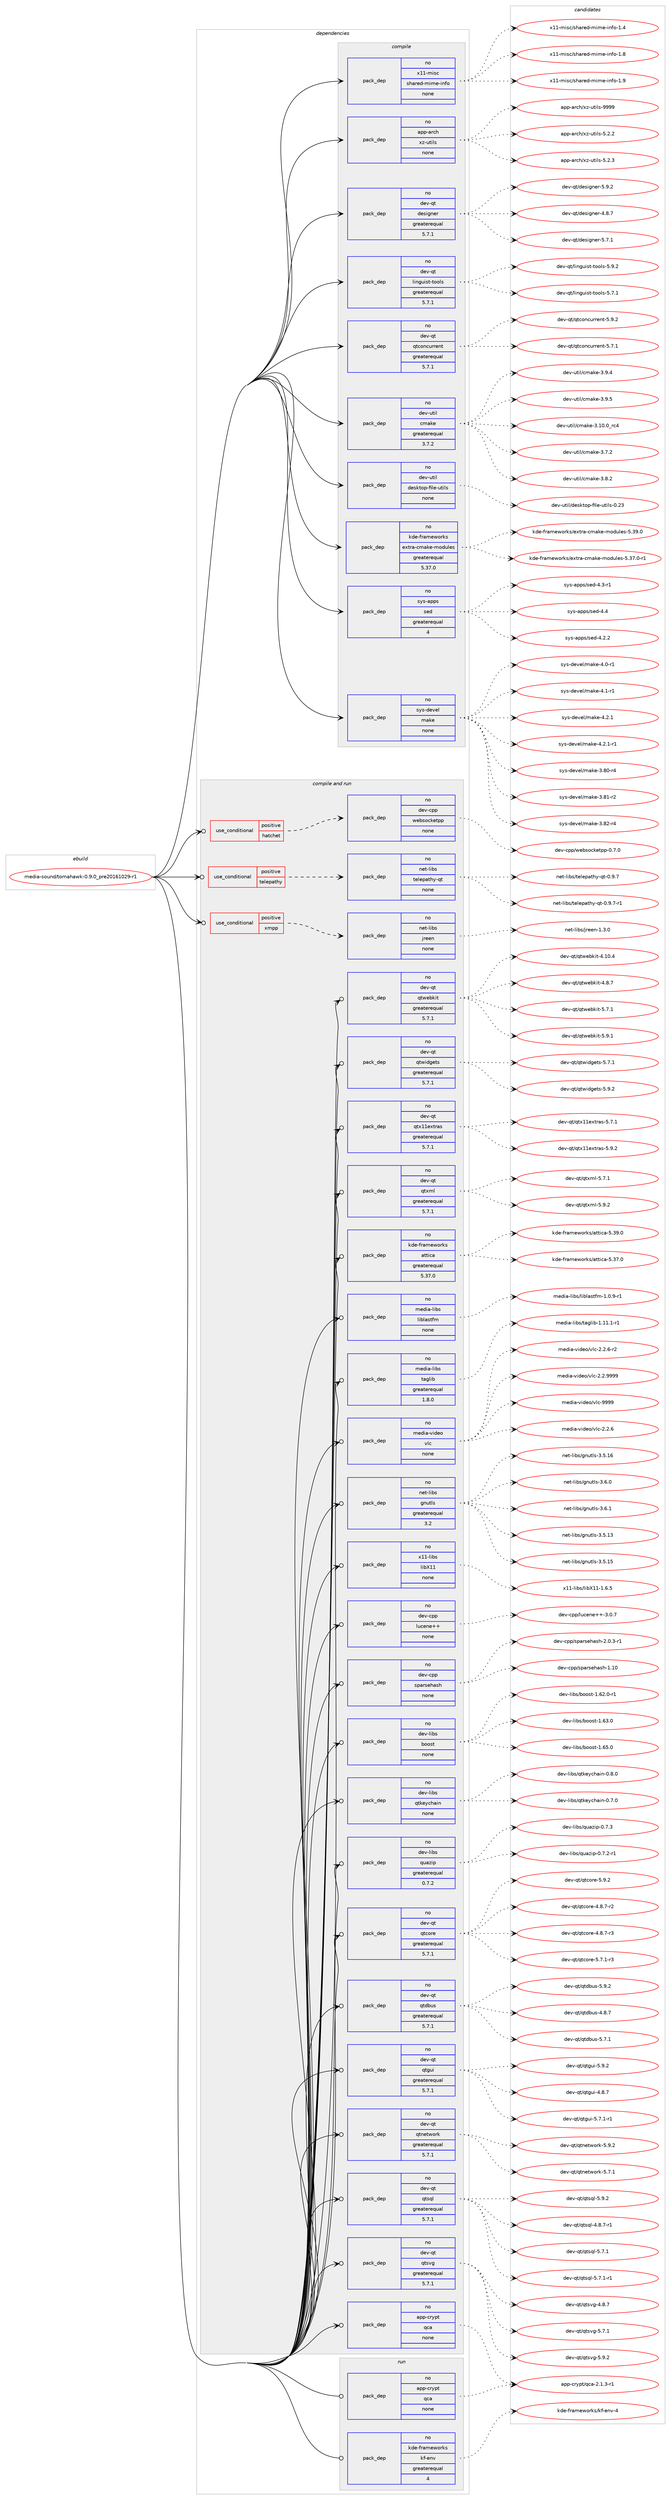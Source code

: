 digraph prolog {

# *************
# Graph options
# *************

newrank=true;
concentrate=true;
compound=true;
graph [rankdir=LR,fontname=Helvetica,fontsize=10,ranksep=1.5];#, ranksep=2.5, nodesep=0.2];
edge  [arrowhead=vee];
node  [fontname=Helvetica,fontsize=10];

# **********
# The ebuild
# **********

subgraph cluster_leftcol {
color=gray;
rank=same;
label=<<i>ebuild</i>>;
id [label="media-sound/tomahawk-0.9.0_pre20161029-r1", color=red, width=4, href="../media-sound/tomahawk-0.9.0_pre20161029-r1.svg"];
}

# ****************
# The dependencies
# ****************

subgraph cluster_midcol {
color=gray;
label=<<i>dependencies</i>>;
subgraph cluster_compile {
fillcolor="#eeeeee";
style=filled;
label=<<i>compile</i>>;
subgraph pack286163 {
dependency387444 [label=<<TABLE BORDER="0" CELLBORDER="1" CELLSPACING="0" CELLPADDING="4" WIDTH="220"><TR><TD ROWSPAN="6" CELLPADDING="30">pack_dep</TD></TR><TR><TD WIDTH="110">no</TD></TR><TR><TD>app-arch</TD></TR><TR><TD>xz-utils</TD></TR><TR><TD>none</TD></TR><TR><TD></TD></TR></TABLE>>, shape=none, color=blue];
}
id:e -> dependency387444:w [weight=20,style="solid",arrowhead="vee"];
subgraph pack286164 {
dependency387445 [label=<<TABLE BORDER="0" CELLBORDER="1" CELLSPACING="0" CELLPADDING="4" WIDTH="220"><TR><TD ROWSPAN="6" CELLPADDING="30">pack_dep</TD></TR><TR><TD WIDTH="110">no</TD></TR><TR><TD>dev-qt</TD></TR><TR><TD>designer</TD></TR><TR><TD>greaterequal</TD></TR><TR><TD>5.7.1</TD></TR></TABLE>>, shape=none, color=blue];
}
id:e -> dependency387445:w [weight=20,style="solid",arrowhead="vee"];
subgraph pack286165 {
dependency387446 [label=<<TABLE BORDER="0" CELLBORDER="1" CELLSPACING="0" CELLPADDING="4" WIDTH="220"><TR><TD ROWSPAN="6" CELLPADDING="30">pack_dep</TD></TR><TR><TD WIDTH="110">no</TD></TR><TR><TD>dev-qt</TD></TR><TR><TD>linguist-tools</TD></TR><TR><TD>greaterequal</TD></TR><TR><TD>5.7.1</TD></TR></TABLE>>, shape=none, color=blue];
}
id:e -> dependency387446:w [weight=20,style="solid",arrowhead="vee"];
subgraph pack286166 {
dependency387447 [label=<<TABLE BORDER="0" CELLBORDER="1" CELLSPACING="0" CELLPADDING="4" WIDTH="220"><TR><TD ROWSPAN="6" CELLPADDING="30">pack_dep</TD></TR><TR><TD WIDTH="110">no</TD></TR><TR><TD>dev-qt</TD></TR><TR><TD>qtconcurrent</TD></TR><TR><TD>greaterequal</TD></TR><TR><TD>5.7.1</TD></TR></TABLE>>, shape=none, color=blue];
}
id:e -> dependency387447:w [weight=20,style="solid",arrowhead="vee"];
subgraph pack286167 {
dependency387448 [label=<<TABLE BORDER="0" CELLBORDER="1" CELLSPACING="0" CELLPADDING="4" WIDTH="220"><TR><TD ROWSPAN="6" CELLPADDING="30">pack_dep</TD></TR><TR><TD WIDTH="110">no</TD></TR><TR><TD>dev-util</TD></TR><TR><TD>cmake</TD></TR><TR><TD>greaterequal</TD></TR><TR><TD>3.7.2</TD></TR></TABLE>>, shape=none, color=blue];
}
id:e -> dependency387448:w [weight=20,style="solid",arrowhead="vee"];
subgraph pack286168 {
dependency387449 [label=<<TABLE BORDER="0" CELLBORDER="1" CELLSPACING="0" CELLPADDING="4" WIDTH="220"><TR><TD ROWSPAN="6" CELLPADDING="30">pack_dep</TD></TR><TR><TD WIDTH="110">no</TD></TR><TR><TD>dev-util</TD></TR><TR><TD>desktop-file-utils</TD></TR><TR><TD>none</TD></TR><TR><TD></TD></TR></TABLE>>, shape=none, color=blue];
}
id:e -> dependency387449:w [weight=20,style="solid",arrowhead="vee"];
subgraph pack286169 {
dependency387450 [label=<<TABLE BORDER="0" CELLBORDER="1" CELLSPACING="0" CELLPADDING="4" WIDTH="220"><TR><TD ROWSPAN="6" CELLPADDING="30">pack_dep</TD></TR><TR><TD WIDTH="110">no</TD></TR><TR><TD>kde-frameworks</TD></TR><TR><TD>extra-cmake-modules</TD></TR><TR><TD>greaterequal</TD></TR><TR><TD>5.37.0</TD></TR></TABLE>>, shape=none, color=blue];
}
id:e -> dependency387450:w [weight=20,style="solid",arrowhead="vee"];
subgraph pack286170 {
dependency387451 [label=<<TABLE BORDER="0" CELLBORDER="1" CELLSPACING="0" CELLPADDING="4" WIDTH="220"><TR><TD ROWSPAN="6" CELLPADDING="30">pack_dep</TD></TR><TR><TD WIDTH="110">no</TD></TR><TR><TD>sys-apps</TD></TR><TR><TD>sed</TD></TR><TR><TD>greaterequal</TD></TR><TR><TD>4</TD></TR></TABLE>>, shape=none, color=blue];
}
id:e -> dependency387451:w [weight=20,style="solid",arrowhead="vee"];
subgraph pack286171 {
dependency387452 [label=<<TABLE BORDER="0" CELLBORDER="1" CELLSPACING="0" CELLPADDING="4" WIDTH="220"><TR><TD ROWSPAN="6" CELLPADDING="30">pack_dep</TD></TR><TR><TD WIDTH="110">no</TD></TR><TR><TD>sys-devel</TD></TR><TR><TD>make</TD></TR><TR><TD>none</TD></TR><TR><TD></TD></TR></TABLE>>, shape=none, color=blue];
}
id:e -> dependency387452:w [weight=20,style="solid",arrowhead="vee"];
subgraph pack286172 {
dependency387453 [label=<<TABLE BORDER="0" CELLBORDER="1" CELLSPACING="0" CELLPADDING="4" WIDTH="220"><TR><TD ROWSPAN="6" CELLPADDING="30">pack_dep</TD></TR><TR><TD WIDTH="110">no</TD></TR><TR><TD>x11-misc</TD></TR><TR><TD>shared-mime-info</TD></TR><TR><TD>none</TD></TR><TR><TD></TD></TR></TABLE>>, shape=none, color=blue];
}
id:e -> dependency387453:w [weight=20,style="solid",arrowhead="vee"];
}
subgraph cluster_compileandrun {
fillcolor="#eeeeee";
style=filled;
label=<<i>compile and run</i>>;
subgraph cond94994 {
dependency387454 [label=<<TABLE BORDER="0" CELLBORDER="1" CELLSPACING="0" CELLPADDING="4"><TR><TD ROWSPAN="3" CELLPADDING="10">use_conditional</TD></TR><TR><TD>positive</TD></TR><TR><TD>hatchet</TD></TR></TABLE>>, shape=none, color=red];
subgraph pack286173 {
dependency387455 [label=<<TABLE BORDER="0" CELLBORDER="1" CELLSPACING="0" CELLPADDING="4" WIDTH="220"><TR><TD ROWSPAN="6" CELLPADDING="30">pack_dep</TD></TR><TR><TD WIDTH="110">no</TD></TR><TR><TD>dev-cpp</TD></TR><TR><TD>websocketpp</TD></TR><TR><TD>none</TD></TR><TR><TD></TD></TR></TABLE>>, shape=none, color=blue];
}
dependency387454:e -> dependency387455:w [weight=20,style="dashed",arrowhead="vee"];
}
id:e -> dependency387454:w [weight=20,style="solid",arrowhead="odotvee"];
subgraph cond94995 {
dependency387456 [label=<<TABLE BORDER="0" CELLBORDER="1" CELLSPACING="0" CELLPADDING="4"><TR><TD ROWSPAN="3" CELLPADDING="10">use_conditional</TD></TR><TR><TD>positive</TD></TR><TR><TD>telepathy</TD></TR></TABLE>>, shape=none, color=red];
subgraph pack286174 {
dependency387457 [label=<<TABLE BORDER="0" CELLBORDER="1" CELLSPACING="0" CELLPADDING="4" WIDTH="220"><TR><TD ROWSPAN="6" CELLPADDING="30">pack_dep</TD></TR><TR><TD WIDTH="110">no</TD></TR><TR><TD>net-libs</TD></TR><TR><TD>telepathy-qt</TD></TR><TR><TD>none</TD></TR><TR><TD></TD></TR></TABLE>>, shape=none, color=blue];
}
dependency387456:e -> dependency387457:w [weight=20,style="dashed",arrowhead="vee"];
}
id:e -> dependency387456:w [weight=20,style="solid",arrowhead="odotvee"];
subgraph cond94996 {
dependency387458 [label=<<TABLE BORDER="0" CELLBORDER="1" CELLSPACING="0" CELLPADDING="4"><TR><TD ROWSPAN="3" CELLPADDING="10">use_conditional</TD></TR><TR><TD>positive</TD></TR><TR><TD>xmpp</TD></TR></TABLE>>, shape=none, color=red];
subgraph pack286175 {
dependency387459 [label=<<TABLE BORDER="0" CELLBORDER="1" CELLSPACING="0" CELLPADDING="4" WIDTH="220"><TR><TD ROWSPAN="6" CELLPADDING="30">pack_dep</TD></TR><TR><TD WIDTH="110">no</TD></TR><TR><TD>net-libs</TD></TR><TR><TD>jreen</TD></TR><TR><TD>none</TD></TR><TR><TD></TD></TR></TABLE>>, shape=none, color=blue];
}
dependency387458:e -> dependency387459:w [weight=20,style="dashed",arrowhead="vee"];
}
id:e -> dependency387458:w [weight=20,style="solid",arrowhead="odotvee"];
subgraph pack286176 {
dependency387460 [label=<<TABLE BORDER="0" CELLBORDER="1" CELLSPACING="0" CELLPADDING="4" WIDTH="220"><TR><TD ROWSPAN="6" CELLPADDING="30">pack_dep</TD></TR><TR><TD WIDTH="110">no</TD></TR><TR><TD>app-crypt</TD></TR><TR><TD>qca</TD></TR><TR><TD>none</TD></TR><TR><TD></TD></TR></TABLE>>, shape=none, color=blue];
}
id:e -> dependency387460:w [weight=20,style="solid",arrowhead="odotvee"];
subgraph pack286177 {
dependency387461 [label=<<TABLE BORDER="0" CELLBORDER="1" CELLSPACING="0" CELLPADDING="4" WIDTH="220"><TR><TD ROWSPAN="6" CELLPADDING="30">pack_dep</TD></TR><TR><TD WIDTH="110">no</TD></TR><TR><TD>dev-cpp</TD></TR><TR><TD>lucene++</TD></TR><TR><TD>none</TD></TR><TR><TD></TD></TR></TABLE>>, shape=none, color=blue];
}
id:e -> dependency387461:w [weight=20,style="solid",arrowhead="odotvee"];
subgraph pack286178 {
dependency387462 [label=<<TABLE BORDER="0" CELLBORDER="1" CELLSPACING="0" CELLPADDING="4" WIDTH="220"><TR><TD ROWSPAN="6" CELLPADDING="30">pack_dep</TD></TR><TR><TD WIDTH="110">no</TD></TR><TR><TD>dev-cpp</TD></TR><TR><TD>sparsehash</TD></TR><TR><TD>none</TD></TR><TR><TD></TD></TR></TABLE>>, shape=none, color=blue];
}
id:e -> dependency387462:w [weight=20,style="solid",arrowhead="odotvee"];
subgraph pack286179 {
dependency387463 [label=<<TABLE BORDER="0" CELLBORDER="1" CELLSPACING="0" CELLPADDING="4" WIDTH="220"><TR><TD ROWSPAN="6" CELLPADDING="30">pack_dep</TD></TR><TR><TD WIDTH="110">no</TD></TR><TR><TD>dev-libs</TD></TR><TR><TD>boost</TD></TR><TR><TD>none</TD></TR><TR><TD></TD></TR></TABLE>>, shape=none, color=blue];
}
id:e -> dependency387463:w [weight=20,style="solid",arrowhead="odotvee"];
subgraph pack286180 {
dependency387464 [label=<<TABLE BORDER="0" CELLBORDER="1" CELLSPACING="0" CELLPADDING="4" WIDTH="220"><TR><TD ROWSPAN="6" CELLPADDING="30">pack_dep</TD></TR><TR><TD WIDTH="110">no</TD></TR><TR><TD>dev-libs</TD></TR><TR><TD>qtkeychain</TD></TR><TR><TD>none</TD></TR><TR><TD></TD></TR></TABLE>>, shape=none, color=blue];
}
id:e -> dependency387464:w [weight=20,style="solid",arrowhead="odotvee"];
subgraph pack286181 {
dependency387465 [label=<<TABLE BORDER="0" CELLBORDER="1" CELLSPACING="0" CELLPADDING="4" WIDTH="220"><TR><TD ROWSPAN="6" CELLPADDING="30">pack_dep</TD></TR><TR><TD WIDTH="110">no</TD></TR><TR><TD>dev-libs</TD></TR><TR><TD>quazip</TD></TR><TR><TD>greaterequal</TD></TR><TR><TD>0.7.2</TD></TR></TABLE>>, shape=none, color=blue];
}
id:e -> dependency387465:w [weight=20,style="solid",arrowhead="odotvee"];
subgraph pack286182 {
dependency387466 [label=<<TABLE BORDER="0" CELLBORDER="1" CELLSPACING="0" CELLPADDING="4" WIDTH="220"><TR><TD ROWSPAN="6" CELLPADDING="30">pack_dep</TD></TR><TR><TD WIDTH="110">no</TD></TR><TR><TD>dev-qt</TD></TR><TR><TD>qtcore</TD></TR><TR><TD>greaterequal</TD></TR><TR><TD>5.7.1</TD></TR></TABLE>>, shape=none, color=blue];
}
id:e -> dependency387466:w [weight=20,style="solid",arrowhead="odotvee"];
subgraph pack286183 {
dependency387467 [label=<<TABLE BORDER="0" CELLBORDER="1" CELLSPACING="0" CELLPADDING="4" WIDTH="220"><TR><TD ROWSPAN="6" CELLPADDING="30">pack_dep</TD></TR><TR><TD WIDTH="110">no</TD></TR><TR><TD>dev-qt</TD></TR><TR><TD>qtdbus</TD></TR><TR><TD>greaterequal</TD></TR><TR><TD>5.7.1</TD></TR></TABLE>>, shape=none, color=blue];
}
id:e -> dependency387467:w [weight=20,style="solid",arrowhead="odotvee"];
subgraph pack286184 {
dependency387468 [label=<<TABLE BORDER="0" CELLBORDER="1" CELLSPACING="0" CELLPADDING="4" WIDTH="220"><TR><TD ROWSPAN="6" CELLPADDING="30">pack_dep</TD></TR><TR><TD WIDTH="110">no</TD></TR><TR><TD>dev-qt</TD></TR><TR><TD>qtgui</TD></TR><TR><TD>greaterequal</TD></TR><TR><TD>5.7.1</TD></TR></TABLE>>, shape=none, color=blue];
}
id:e -> dependency387468:w [weight=20,style="solid",arrowhead="odotvee"];
subgraph pack286185 {
dependency387469 [label=<<TABLE BORDER="0" CELLBORDER="1" CELLSPACING="0" CELLPADDING="4" WIDTH="220"><TR><TD ROWSPAN="6" CELLPADDING="30">pack_dep</TD></TR><TR><TD WIDTH="110">no</TD></TR><TR><TD>dev-qt</TD></TR><TR><TD>qtnetwork</TD></TR><TR><TD>greaterequal</TD></TR><TR><TD>5.7.1</TD></TR></TABLE>>, shape=none, color=blue];
}
id:e -> dependency387469:w [weight=20,style="solid",arrowhead="odotvee"];
subgraph pack286186 {
dependency387470 [label=<<TABLE BORDER="0" CELLBORDER="1" CELLSPACING="0" CELLPADDING="4" WIDTH="220"><TR><TD ROWSPAN="6" CELLPADDING="30">pack_dep</TD></TR><TR><TD WIDTH="110">no</TD></TR><TR><TD>dev-qt</TD></TR><TR><TD>qtsql</TD></TR><TR><TD>greaterequal</TD></TR><TR><TD>5.7.1</TD></TR></TABLE>>, shape=none, color=blue];
}
id:e -> dependency387470:w [weight=20,style="solid",arrowhead="odotvee"];
subgraph pack286187 {
dependency387471 [label=<<TABLE BORDER="0" CELLBORDER="1" CELLSPACING="0" CELLPADDING="4" WIDTH="220"><TR><TD ROWSPAN="6" CELLPADDING="30">pack_dep</TD></TR><TR><TD WIDTH="110">no</TD></TR><TR><TD>dev-qt</TD></TR><TR><TD>qtsvg</TD></TR><TR><TD>greaterequal</TD></TR><TR><TD>5.7.1</TD></TR></TABLE>>, shape=none, color=blue];
}
id:e -> dependency387471:w [weight=20,style="solid",arrowhead="odotvee"];
subgraph pack286188 {
dependency387472 [label=<<TABLE BORDER="0" CELLBORDER="1" CELLSPACING="0" CELLPADDING="4" WIDTH="220"><TR><TD ROWSPAN="6" CELLPADDING="30">pack_dep</TD></TR><TR><TD WIDTH="110">no</TD></TR><TR><TD>dev-qt</TD></TR><TR><TD>qtwebkit</TD></TR><TR><TD>greaterequal</TD></TR><TR><TD>5.7.1</TD></TR></TABLE>>, shape=none, color=blue];
}
id:e -> dependency387472:w [weight=20,style="solid",arrowhead="odotvee"];
subgraph pack286189 {
dependency387473 [label=<<TABLE BORDER="0" CELLBORDER="1" CELLSPACING="0" CELLPADDING="4" WIDTH="220"><TR><TD ROWSPAN="6" CELLPADDING="30">pack_dep</TD></TR><TR><TD WIDTH="110">no</TD></TR><TR><TD>dev-qt</TD></TR><TR><TD>qtwidgets</TD></TR><TR><TD>greaterequal</TD></TR><TR><TD>5.7.1</TD></TR></TABLE>>, shape=none, color=blue];
}
id:e -> dependency387473:w [weight=20,style="solid",arrowhead="odotvee"];
subgraph pack286190 {
dependency387474 [label=<<TABLE BORDER="0" CELLBORDER="1" CELLSPACING="0" CELLPADDING="4" WIDTH="220"><TR><TD ROWSPAN="6" CELLPADDING="30">pack_dep</TD></TR><TR><TD WIDTH="110">no</TD></TR><TR><TD>dev-qt</TD></TR><TR><TD>qtx11extras</TD></TR><TR><TD>greaterequal</TD></TR><TR><TD>5.7.1</TD></TR></TABLE>>, shape=none, color=blue];
}
id:e -> dependency387474:w [weight=20,style="solid",arrowhead="odotvee"];
subgraph pack286191 {
dependency387475 [label=<<TABLE BORDER="0" CELLBORDER="1" CELLSPACING="0" CELLPADDING="4" WIDTH="220"><TR><TD ROWSPAN="6" CELLPADDING="30">pack_dep</TD></TR><TR><TD WIDTH="110">no</TD></TR><TR><TD>dev-qt</TD></TR><TR><TD>qtxml</TD></TR><TR><TD>greaterequal</TD></TR><TR><TD>5.7.1</TD></TR></TABLE>>, shape=none, color=blue];
}
id:e -> dependency387475:w [weight=20,style="solid",arrowhead="odotvee"];
subgraph pack286192 {
dependency387476 [label=<<TABLE BORDER="0" CELLBORDER="1" CELLSPACING="0" CELLPADDING="4" WIDTH="220"><TR><TD ROWSPAN="6" CELLPADDING="30">pack_dep</TD></TR><TR><TD WIDTH="110">no</TD></TR><TR><TD>kde-frameworks</TD></TR><TR><TD>attica</TD></TR><TR><TD>greaterequal</TD></TR><TR><TD>5.37.0</TD></TR></TABLE>>, shape=none, color=blue];
}
id:e -> dependency387476:w [weight=20,style="solid",arrowhead="odotvee"];
subgraph pack286193 {
dependency387477 [label=<<TABLE BORDER="0" CELLBORDER="1" CELLSPACING="0" CELLPADDING="4" WIDTH="220"><TR><TD ROWSPAN="6" CELLPADDING="30">pack_dep</TD></TR><TR><TD WIDTH="110">no</TD></TR><TR><TD>media-libs</TD></TR><TR><TD>liblastfm</TD></TR><TR><TD>none</TD></TR><TR><TD></TD></TR></TABLE>>, shape=none, color=blue];
}
id:e -> dependency387477:w [weight=20,style="solid",arrowhead="odotvee"];
subgraph pack286194 {
dependency387478 [label=<<TABLE BORDER="0" CELLBORDER="1" CELLSPACING="0" CELLPADDING="4" WIDTH="220"><TR><TD ROWSPAN="6" CELLPADDING="30">pack_dep</TD></TR><TR><TD WIDTH="110">no</TD></TR><TR><TD>media-libs</TD></TR><TR><TD>taglib</TD></TR><TR><TD>greaterequal</TD></TR><TR><TD>1.8.0</TD></TR></TABLE>>, shape=none, color=blue];
}
id:e -> dependency387478:w [weight=20,style="solid",arrowhead="odotvee"];
subgraph pack286195 {
dependency387479 [label=<<TABLE BORDER="0" CELLBORDER="1" CELLSPACING="0" CELLPADDING="4" WIDTH="220"><TR><TD ROWSPAN="6" CELLPADDING="30">pack_dep</TD></TR><TR><TD WIDTH="110">no</TD></TR><TR><TD>media-video</TD></TR><TR><TD>vlc</TD></TR><TR><TD>none</TD></TR><TR><TD></TD></TR></TABLE>>, shape=none, color=blue];
}
id:e -> dependency387479:w [weight=20,style="solid",arrowhead="odotvee"];
subgraph pack286196 {
dependency387480 [label=<<TABLE BORDER="0" CELLBORDER="1" CELLSPACING="0" CELLPADDING="4" WIDTH="220"><TR><TD ROWSPAN="6" CELLPADDING="30">pack_dep</TD></TR><TR><TD WIDTH="110">no</TD></TR><TR><TD>net-libs</TD></TR><TR><TD>gnutls</TD></TR><TR><TD>greaterequal</TD></TR><TR><TD>3.2</TD></TR></TABLE>>, shape=none, color=blue];
}
id:e -> dependency387480:w [weight=20,style="solid",arrowhead="odotvee"];
subgraph pack286197 {
dependency387481 [label=<<TABLE BORDER="0" CELLBORDER="1" CELLSPACING="0" CELLPADDING="4" WIDTH="220"><TR><TD ROWSPAN="6" CELLPADDING="30">pack_dep</TD></TR><TR><TD WIDTH="110">no</TD></TR><TR><TD>x11-libs</TD></TR><TR><TD>libX11</TD></TR><TR><TD>none</TD></TR><TR><TD></TD></TR></TABLE>>, shape=none, color=blue];
}
id:e -> dependency387481:w [weight=20,style="solid",arrowhead="odotvee"];
}
subgraph cluster_run {
fillcolor="#eeeeee";
style=filled;
label=<<i>run</i>>;
subgraph pack286198 {
dependency387482 [label=<<TABLE BORDER="0" CELLBORDER="1" CELLSPACING="0" CELLPADDING="4" WIDTH="220"><TR><TD ROWSPAN="6" CELLPADDING="30">pack_dep</TD></TR><TR><TD WIDTH="110">no</TD></TR><TR><TD>app-crypt</TD></TR><TR><TD>qca</TD></TR><TR><TD>none</TD></TR><TR><TD></TD></TR></TABLE>>, shape=none, color=blue];
}
id:e -> dependency387482:w [weight=20,style="solid",arrowhead="odot"];
subgraph pack286199 {
dependency387483 [label=<<TABLE BORDER="0" CELLBORDER="1" CELLSPACING="0" CELLPADDING="4" WIDTH="220"><TR><TD ROWSPAN="6" CELLPADDING="30">pack_dep</TD></TR><TR><TD WIDTH="110">no</TD></TR><TR><TD>kde-frameworks</TD></TR><TR><TD>kf-env</TD></TR><TR><TD>greaterequal</TD></TR><TR><TD>4</TD></TR></TABLE>>, shape=none, color=blue];
}
id:e -> dependency387483:w [weight=20,style="solid",arrowhead="odot"];
}
}

# **************
# The candidates
# **************

subgraph cluster_choices {
rank=same;
color=gray;
label=<<i>candidates</i>>;

subgraph choice286163 {
color=black;
nodesep=1;
choice971121124597114991044712012245117116105108115455346504650 [label="app-arch/xz-utils-5.2.2", color=red, width=4,href="../app-arch/xz-utils-5.2.2.svg"];
choice971121124597114991044712012245117116105108115455346504651 [label="app-arch/xz-utils-5.2.3", color=red, width=4,href="../app-arch/xz-utils-5.2.3.svg"];
choice9711211245971149910447120122451171161051081154557575757 [label="app-arch/xz-utils-9999", color=red, width=4,href="../app-arch/xz-utils-9999.svg"];
dependency387444:e -> choice971121124597114991044712012245117116105108115455346504650:w [style=dotted,weight="100"];
dependency387444:e -> choice971121124597114991044712012245117116105108115455346504651:w [style=dotted,weight="100"];
dependency387444:e -> choice9711211245971149910447120122451171161051081154557575757:w [style=dotted,weight="100"];
}
subgraph choice286164 {
color=black;
nodesep=1;
choice1001011184511311647100101115105103110101114455246564655 [label="dev-qt/designer-4.8.7", color=red, width=4,href="../dev-qt/designer-4.8.7.svg"];
choice1001011184511311647100101115105103110101114455346554649 [label="dev-qt/designer-5.7.1", color=red, width=4,href="../dev-qt/designer-5.7.1.svg"];
choice1001011184511311647100101115105103110101114455346574650 [label="dev-qt/designer-5.9.2", color=red, width=4,href="../dev-qt/designer-5.9.2.svg"];
dependency387445:e -> choice1001011184511311647100101115105103110101114455246564655:w [style=dotted,weight="100"];
dependency387445:e -> choice1001011184511311647100101115105103110101114455346554649:w [style=dotted,weight="100"];
dependency387445:e -> choice1001011184511311647100101115105103110101114455346574650:w [style=dotted,weight="100"];
}
subgraph choice286165 {
color=black;
nodesep=1;
choice100101118451131164710810511010311710511511645116111111108115455346554649 [label="dev-qt/linguist-tools-5.7.1", color=red, width=4,href="../dev-qt/linguist-tools-5.7.1.svg"];
choice100101118451131164710810511010311710511511645116111111108115455346574650 [label="dev-qt/linguist-tools-5.9.2", color=red, width=4,href="../dev-qt/linguist-tools-5.9.2.svg"];
dependency387446:e -> choice100101118451131164710810511010311710511511645116111111108115455346554649:w [style=dotted,weight="100"];
dependency387446:e -> choice100101118451131164710810511010311710511511645116111111108115455346574650:w [style=dotted,weight="100"];
}
subgraph choice286166 {
color=black;
nodesep=1;
choice10010111845113116471131169911111099117114114101110116455346554649 [label="dev-qt/qtconcurrent-5.7.1", color=red, width=4,href="../dev-qt/qtconcurrent-5.7.1.svg"];
choice10010111845113116471131169911111099117114114101110116455346574650 [label="dev-qt/qtconcurrent-5.9.2", color=red, width=4,href="../dev-qt/qtconcurrent-5.9.2.svg"];
dependency387447:e -> choice10010111845113116471131169911111099117114114101110116455346554649:w [style=dotted,weight="100"];
dependency387447:e -> choice10010111845113116471131169911111099117114114101110116455346574650:w [style=dotted,weight="100"];
}
subgraph choice286167 {
color=black;
nodesep=1;
choice1001011184511711610510847991099710710145514649484648951149952 [label="dev-util/cmake-3.10.0_rc4", color=red, width=4,href="../dev-util/cmake-3.10.0_rc4.svg"];
choice10010111845117116105108479910997107101455146554650 [label="dev-util/cmake-3.7.2", color=red, width=4,href="../dev-util/cmake-3.7.2.svg"];
choice10010111845117116105108479910997107101455146564650 [label="dev-util/cmake-3.8.2", color=red, width=4,href="../dev-util/cmake-3.8.2.svg"];
choice10010111845117116105108479910997107101455146574652 [label="dev-util/cmake-3.9.4", color=red, width=4,href="../dev-util/cmake-3.9.4.svg"];
choice10010111845117116105108479910997107101455146574653 [label="dev-util/cmake-3.9.5", color=red, width=4,href="../dev-util/cmake-3.9.5.svg"];
dependency387448:e -> choice1001011184511711610510847991099710710145514649484648951149952:w [style=dotted,weight="100"];
dependency387448:e -> choice10010111845117116105108479910997107101455146554650:w [style=dotted,weight="100"];
dependency387448:e -> choice10010111845117116105108479910997107101455146564650:w [style=dotted,weight="100"];
dependency387448:e -> choice10010111845117116105108479910997107101455146574652:w [style=dotted,weight="100"];
dependency387448:e -> choice10010111845117116105108479910997107101455146574653:w [style=dotted,weight="100"];
}
subgraph choice286168 {
color=black;
nodesep=1;
choice100101118451171161051084710010111510711611111245102105108101451171161051081154548465051 [label="dev-util/desktop-file-utils-0.23", color=red, width=4,href="../dev-util/desktop-file-utils-0.23.svg"];
dependency387449:e -> choice100101118451171161051084710010111510711611111245102105108101451171161051081154548465051:w [style=dotted,weight="100"];
}
subgraph choice286169 {
color=black;
nodesep=1;
choice1071001014510211497109101119111114107115471011201161149745991099710710145109111100117108101115455346515546484511449 [label="kde-frameworks/extra-cmake-modules-5.37.0-r1", color=red, width=4,href="../kde-frameworks/extra-cmake-modules-5.37.0-r1.svg"];
choice107100101451021149710910111911111410711547101120116114974599109971071014510911110011710810111545534651574648 [label="kde-frameworks/extra-cmake-modules-5.39.0", color=red, width=4,href="../kde-frameworks/extra-cmake-modules-5.39.0.svg"];
dependency387450:e -> choice1071001014510211497109101119111114107115471011201161149745991099710710145109111100117108101115455346515546484511449:w [style=dotted,weight="100"];
dependency387450:e -> choice107100101451021149710910111911111410711547101120116114974599109971071014510911110011710810111545534651574648:w [style=dotted,weight="100"];
}
subgraph choice286170 {
color=black;
nodesep=1;
choice115121115459711211211547115101100455246504650 [label="sys-apps/sed-4.2.2", color=red, width=4,href="../sys-apps/sed-4.2.2.svg"];
choice115121115459711211211547115101100455246514511449 [label="sys-apps/sed-4.3-r1", color=red, width=4,href="../sys-apps/sed-4.3-r1.svg"];
choice11512111545971121121154711510110045524652 [label="sys-apps/sed-4.4", color=red, width=4,href="../sys-apps/sed-4.4.svg"];
dependency387451:e -> choice115121115459711211211547115101100455246504650:w [style=dotted,weight="100"];
dependency387451:e -> choice115121115459711211211547115101100455246514511449:w [style=dotted,weight="100"];
dependency387451:e -> choice11512111545971121121154711510110045524652:w [style=dotted,weight="100"];
}
subgraph choice286171 {
color=black;
nodesep=1;
choice11512111545100101118101108471099710710145514656484511452 [label="sys-devel/make-3.80-r4", color=red, width=4,href="../sys-devel/make-3.80-r4.svg"];
choice11512111545100101118101108471099710710145514656494511450 [label="sys-devel/make-3.81-r2", color=red, width=4,href="../sys-devel/make-3.81-r2.svg"];
choice11512111545100101118101108471099710710145514656504511452 [label="sys-devel/make-3.82-r4", color=red, width=4,href="../sys-devel/make-3.82-r4.svg"];
choice115121115451001011181011084710997107101455246484511449 [label="sys-devel/make-4.0-r1", color=red, width=4,href="../sys-devel/make-4.0-r1.svg"];
choice115121115451001011181011084710997107101455246494511449 [label="sys-devel/make-4.1-r1", color=red, width=4,href="../sys-devel/make-4.1-r1.svg"];
choice115121115451001011181011084710997107101455246504649 [label="sys-devel/make-4.2.1", color=red, width=4,href="../sys-devel/make-4.2.1.svg"];
choice1151211154510010111810110847109971071014552465046494511449 [label="sys-devel/make-4.2.1-r1", color=red, width=4,href="../sys-devel/make-4.2.1-r1.svg"];
dependency387452:e -> choice11512111545100101118101108471099710710145514656484511452:w [style=dotted,weight="100"];
dependency387452:e -> choice11512111545100101118101108471099710710145514656494511450:w [style=dotted,weight="100"];
dependency387452:e -> choice11512111545100101118101108471099710710145514656504511452:w [style=dotted,weight="100"];
dependency387452:e -> choice115121115451001011181011084710997107101455246484511449:w [style=dotted,weight="100"];
dependency387452:e -> choice115121115451001011181011084710997107101455246494511449:w [style=dotted,weight="100"];
dependency387452:e -> choice115121115451001011181011084710997107101455246504649:w [style=dotted,weight="100"];
dependency387452:e -> choice1151211154510010111810110847109971071014552465046494511449:w [style=dotted,weight="100"];
}
subgraph choice286172 {
color=black;
nodesep=1;
choice120494945109105115994711510497114101100451091051091014510511010211145494652 [label="x11-misc/shared-mime-info-1.4", color=red, width=4,href="../x11-misc/shared-mime-info-1.4.svg"];
choice120494945109105115994711510497114101100451091051091014510511010211145494656 [label="x11-misc/shared-mime-info-1.8", color=red, width=4,href="../x11-misc/shared-mime-info-1.8.svg"];
choice120494945109105115994711510497114101100451091051091014510511010211145494657 [label="x11-misc/shared-mime-info-1.9", color=red, width=4,href="../x11-misc/shared-mime-info-1.9.svg"];
dependency387453:e -> choice120494945109105115994711510497114101100451091051091014510511010211145494652:w [style=dotted,weight="100"];
dependency387453:e -> choice120494945109105115994711510497114101100451091051091014510511010211145494656:w [style=dotted,weight="100"];
dependency387453:e -> choice120494945109105115994711510497114101100451091051091014510511010211145494657:w [style=dotted,weight="100"];
}
subgraph choice286173 {
color=black;
nodesep=1;
choice1001011184599112112471191019811511199107101116112112454846554648 [label="dev-cpp/websocketpp-0.7.0", color=red, width=4,href="../dev-cpp/websocketpp-0.7.0.svg"];
dependency387455:e -> choice1001011184599112112471191019811511199107101116112112454846554648:w [style=dotted,weight="100"];
}
subgraph choice286174 {
color=black;
nodesep=1;
choice1101011164510810598115471161011081011129711610412145113116454846574655 [label="net-libs/telepathy-qt-0.9.7", color=red, width=4,href="../net-libs/telepathy-qt-0.9.7.svg"];
choice11010111645108105981154711610110810111297116104121451131164548465746554511449 [label="net-libs/telepathy-qt-0.9.7-r1", color=red, width=4,href="../net-libs/telepathy-qt-0.9.7-r1.svg"];
dependency387457:e -> choice1101011164510810598115471161011081011129711610412145113116454846574655:w [style=dotted,weight="100"];
dependency387457:e -> choice11010111645108105981154711610110810111297116104121451131164548465746554511449:w [style=dotted,weight="100"];
}
subgraph choice286175 {
color=black;
nodesep=1;
choice110101116451081059811547106114101101110454946514648 [label="net-libs/jreen-1.3.0", color=red, width=4,href="../net-libs/jreen-1.3.0.svg"];
dependency387459:e -> choice110101116451081059811547106114101101110454946514648:w [style=dotted,weight="100"];
}
subgraph choice286176 {
color=black;
nodesep=1;
choice9711211245991141211121164711399974550464946514511449 [label="app-crypt/qca-2.1.3-r1", color=red, width=4,href="../app-crypt/qca-2.1.3-r1.svg"];
dependency387460:e -> choice9711211245991141211121164711399974550464946514511449:w [style=dotted,weight="100"];
}
subgraph choice286177 {
color=black;
nodesep=1;
choice100101118459911211247108117991011101014343455146484655 [label="dev-cpp/lucene++-3.0.7", color=red, width=4,href="../dev-cpp/lucene++-3.0.7.svg"];
dependency387461:e -> choice100101118459911211247108117991011101014343455146484655:w [style=dotted,weight="100"];
}
subgraph choice286178 {
color=black;
nodesep=1;
choice10010111845991121124711511297114115101104971151044549464948 [label="dev-cpp/sparsehash-1.10", color=red, width=4,href="../dev-cpp/sparsehash-1.10.svg"];
choice10010111845991121124711511297114115101104971151044550464846514511449 [label="dev-cpp/sparsehash-2.0.3-r1", color=red, width=4,href="../dev-cpp/sparsehash-2.0.3-r1.svg"];
dependency387462:e -> choice10010111845991121124711511297114115101104971151044549464948:w [style=dotted,weight="100"];
dependency387462:e -> choice10010111845991121124711511297114115101104971151044550464846514511449:w [style=dotted,weight="100"];
}
subgraph choice286179 {
color=black;
nodesep=1;
choice10010111845108105981154798111111115116454946545046484511449 [label="dev-libs/boost-1.62.0-r1", color=red, width=4,href="../dev-libs/boost-1.62.0-r1.svg"];
choice1001011184510810598115479811111111511645494654514648 [label="dev-libs/boost-1.63.0", color=red, width=4,href="../dev-libs/boost-1.63.0.svg"];
choice1001011184510810598115479811111111511645494654534648 [label="dev-libs/boost-1.65.0", color=red, width=4,href="../dev-libs/boost-1.65.0.svg"];
dependency387463:e -> choice10010111845108105981154798111111115116454946545046484511449:w [style=dotted,weight="100"];
dependency387463:e -> choice1001011184510810598115479811111111511645494654514648:w [style=dotted,weight="100"];
dependency387463:e -> choice1001011184510810598115479811111111511645494654534648:w [style=dotted,weight="100"];
}
subgraph choice286180 {
color=black;
nodesep=1;
choice1001011184510810598115471131161071011219910497105110454846554648 [label="dev-libs/qtkeychain-0.7.0", color=red, width=4,href="../dev-libs/qtkeychain-0.7.0.svg"];
choice1001011184510810598115471131161071011219910497105110454846564648 [label="dev-libs/qtkeychain-0.8.0", color=red, width=4,href="../dev-libs/qtkeychain-0.8.0.svg"];
dependency387464:e -> choice1001011184510810598115471131161071011219910497105110454846554648:w [style=dotted,weight="100"];
dependency387464:e -> choice1001011184510810598115471131161071011219910497105110454846564648:w [style=dotted,weight="100"];
}
subgraph choice286181 {
color=black;
nodesep=1;
choice100101118451081059811547113117971221051124548465546504511449 [label="dev-libs/quazip-0.7.2-r1", color=red, width=4,href="../dev-libs/quazip-0.7.2-r1.svg"];
choice10010111845108105981154711311797122105112454846554651 [label="dev-libs/quazip-0.7.3", color=red, width=4,href="../dev-libs/quazip-0.7.3.svg"];
dependency387465:e -> choice100101118451081059811547113117971221051124548465546504511449:w [style=dotted,weight="100"];
dependency387465:e -> choice10010111845108105981154711311797122105112454846554651:w [style=dotted,weight="100"];
}
subgraph choice286182 {
color=black;
nodesep=1;
choice1001011184511311647113116991111141014552465646554511450 [label="dev-qt/qtcore-4.8.7-r2", color=red, width=4,href="../dev-qt/qtcore-4.8.7-r2.svg"];
choice1001011184511311647113116991111141014552465646554511451 [label="dev-qt/qtcore-4.8.7-r3", color=red, width=4,href="../dev-qt/qtcore-4.8.7-r3.svg"];
choice1001011184511311647113116991111141014553465546494511451 [label="dev-qt/qtcore-5.7.1-r3", color=red, width=4,href="../dev-qt/qtcore-5.7.1-r3.svg"];
choice100101118451131164711311699111114101455346574650 [label="dev-qt/qtcore-5.9.2", color=red, width=4,href="../dev-qt/qtcore-5.9.2.svg"];
dependency387466:e -> choice1001011184511311647113116991111141014552465646554511450:w [style=dotted,weight="100"];
dependency387466:e -> choice1001011184511311647113116991111141014552465646554511451:w [style=dotted,weight="100"];
dependency387466:e -> choice1001011184511311647113116991111141014553465546494511451:w [style=dotted,weight="100"];
dependency387466:e -> choice100101118451131164711311699111114101455346574650:w [style=dotted,weight="100"];
}
subgraph choice286183 {
color=black;
nodesep=1;
choice100101118451131164711311610098117115455246564655 [label="dev-qt/qtdbus-4.8.7", color=red, width=4,href="../dev-qt/qtdbus-4.8.7.svg"];
choice100101118451131164711311610098117115455346554649 [label="dev-qt/qtdbus-5.7.1", color=red, width=4,href="../dev-qt/qtdbus-5.7.1.svg"];
choice100101118451131164711311610098117115455346574650 [label="dev-qt/qtdbus-5.9.2", color=red, width=4,href="../dev-qt/qtdbus-5.9.2.svg"];
dependency387467:e -> choice100101118451131164711311610098117115455246564655:w [style=dotted,weight="100"];
dependency387467:e -> choice100101118451131164711311610098117115455346554649:w [style=dotted,weight="100"];
dependency387467:e -> choice100101118451131164711311610098117115455346574650:w [style=dotted,weight="100"];
}
subgraph choice286184 {
color=black;
nodesep=1;
choice1001011184511311647113116103117105455246564655 [label="dev-qt/qtgui-4.8.7", color=red, width=4,href="../dev-qt/qtgui-4.8.7.svg"];
choice10010111845113116471131161031171054553465546494511449 [label="dev-qt/qtgui-5.7.1-r1", color=red, width=4,href="../dev-qt/qtgui-5.7.1-r1.svg"];
choice1001011184511311647113116103117105455346574650 [label="dev-qt/qtgui-5.9.2", color=red, width=4,href="../dev-qt/qtgui-5.9.2.svg"];
dependency387468:e -> choice1001011184511311647113116103117105455246564655:w [style=dotted,weight="100"];
dependency387468:e -> choice10010111845113116471131161031171054553465546494511449:w [style=dotted,weight="100"];
dependency387468:e -> choice1001011184511311647113116103117105455346574650:w [style=dotted,weight="100"];
}
subgraph choice286185 {
color=black;
nodesep=1;
choice1001011184511311647113116110101116119111114107455346554649 [label="dev-qt/qtnetwork-5.7.1", color=red, width=4,href="../dev-qt/qtnetwork-5.7.1.svg"];
choice1001011184511311647113116110101116119111114107455346574650 [label="dev-qt/qtnetwork-5.9.2", color=red, width=4,href="../dev-qt/qtnetwork-5.9.2.svg"];
dependency387469:e -> choice1001011184511311647113116110101116119111114107455346554649:w [style=dotted,weight="100"];
dependency387469:e -> choice1001011184511311647113116110101116119111114107455346574650:w [style=dotted,weight="100"];
}
subgraph choice286186 {
color=black;
nodesep=1;
choice10010111845113116471131161151131084552465646554511449 [label="dev-qt/qtsql-4.8.7-r1", color=red, width=4,href="../dev-qt/qtsql-4.8.7-r1.svg"];
choice1001011184511311647113116115113108455346554649 [label="dev-qt/qtsql-5.7.1", color=red, width=4,href="../dev-qt/qtsql-5.7.1.svg"];
choice10010111845113116471131161151131084553465546494511449 [label="dev-qt/qtsql-5.7.1-r1", color=red, width=4,href="../dev-qt/qtsql-5.7.1-r1.svg"];
choice1001011184511311647113116115113108455346574650 [label="dev-qt/qtsql-5.9.2", color=red, width=4,href="../dev-qt/qtsql-5.9.2.svg"];
dependency387470:e -> choice10010111845113116471131161151131084552465646554511449:w [style=dotted,weight="100"];
dependency387470:e -> choice1001011184511311647113116115113108455346554649:w [style=dotted,weight="100"];
dependency387470:e -> choice10010111845113116471131161151131084553465546494511449:w [style=dotted,weight="100"];
dependency387470:e -> choice1001011184511311647113116115113108455346574650:w [style=dotted,weight="100"];
}
subgraph choice286187 {
color=black;
nodesep=1;
choice1001011184511311647113116115118103455246564655 [label="dev-qt/qtsvg-4.8.7", color=red, width=4,href="../dev-qt/qtsvg-4.8.7.svg"];
choice1001011184511311647113116115118103455346554649 [label="dev-qt/qtsvg-5.7.1", color=red, width=4,href="../dev-qt/qtsvg-5.7.1.svg"];
choice1001011184511311647113116115118103455346574650 [label="dev-qt/qtsvg-5.9.2", color=red, width=4,href="../dev-qt/qtsvg-5.9.2.svg"];
dependency387471:e -> choice1001011184511311647113116115118103455246564655:w [style=dotted,weight="100"];
dependency387471:e -> choice1001011184511311647113116115118103455346554649:w [style=dotted,weight="100"];
dependency387471:e -> choice1001011184511311647113116115118103455346574650:w [style=dotted,weight="100"];
}
subgraph choice286188 {
color=black;
nodesep=1;
choice10010111845113116471131161191019810710511645524649484652 [label="dev-qt/qtwebkit-4.10.4", color=red, width=4,href="../dev-qt/qtwebkit-4.10.4.svg"];
choice100101118451131164711311611910198107105116455246564655 [label="dev-qt/qtwebkit-4.8.7", color=red, width=4,href="../dev-qt/qtwebkit-4.8.7.svg"];
choice100101118451131164711311611910198107105116455346554649 [label="dev-qt/qtwebkit-5.7.1", color=red, width=4,href="../dev-qt/qtwebkit-5.7.1.svg"];
choice100101118451131164711311611910198107105116455346574649 [label="dev-qt/qtwebkit-5.9.1", color=red, width=4,href="../dev-qt/qtwebkit-5.9.1.svg"];
dependency387472:e -> choice10010111845113116471131161191019810710511645524649484652:w [style=dotted,weight="100"];
dependency387472:e -> choice100101118451131164711311611910198107105116455246564655:w [style=dotted,weight="100"];
dependency387472:e -> choice100101118451131164711311611910198107105116455346554649:w [style=dotted,weight="100"];
dependency387472:e -> choice100101118451131164711311611910198107105116455346574649:w [style=dotted,weight="100"];
}
subgraph choice286189 {
color=black;
nodesep=1;
choice1001011184511311647113116119105100103101116115455346554649 [label="dev-qt/qtwidgets-5.7.1", color=red, width=4,href="../dev-qt/qtwidgets-5.7.1.svg"];
choice1001011184511311647113116119105100103101116115455346574650 [label="dev-qt/qtwidgets-5.9.2", color=red, width=4,href="../dev-qt/qtwidgets-5.9.2.svg"];
dependency387473:e -> choice1001011184511311647113116119105100103101116115455346554649:w [style=dotted,weight="100"];
dependency387473:e -> choice1001011184511311647113116119105100103101116115455346574650:w [style=dotted,weight="100"];
}
subgraph choice286190 {
color=black;
nodesep=1;
choice1001011184511311647113116120494910112011611497115455346554649 [label="dev-qt/qtx11extras-5.7.1", color=red, width=4,href="../dev-qt/qtx11extras-5.7.1.svg"];
choice1001011184511311647113116120494910112011611497115455346574650 [label="dev-qt/qtx11extras-5.9.2", color=red, width=4,href="../dev-qt/qtx11extras-5.9.2.svg"];
dependency387474:e -> choice1001011184511311647113116120494910112011611497115455346554649:w [style=dotted,weight="100"];
dependency387474:e -> choice1001011184511311647113116120494910112011611497115455346574650:w [style=dotted,weight="100"];
}
subgraph choice286191 {
color=black;
nodesep=1;
choice1001011184511311647113116120109108455346554649 [label="dev-qt/qtxml-5.7.1", color=red, width=4,href="../dev-qt/qtxml-5.7.1.svg"];
choice1001011184511311647113116120109108455346574650 [label="dev-qt/qtxml-5.9.2", color=red, width=4,href="../dev-qt/qtxml-5.9.2.svg"];
dependency387475:e -> choice1001011184511311647113116120109108455346554649:w [style=dotted,weight="100"];
dependency387475:e -> choice1001011184511311647113116120109108455346574650:w [style=dotted,weight="100"];
}
subgraph choice286192 {
color=black;
nodesep=1;
choice10710010145102114971091011191111141071154797116116105999745534651554648 [label="kde-frameworks/attica-5.37.0", color=red, width=4,href="../kde-frameworks/attica-5.37.0.svg"];
choice10710010145102114971091011191111141071154797116116105999745534651574648 [label="kde-frameworks/attica-5.39.0", color=red, width=4,href="../kde-frameworks/attica-5.39.0.svg"];
dependency387476:e -> choice10710010145102114971091011191111141071154797116116105999745534651554648:w [style=dotted,weight="100"];
dependency387476:e -> choice10710010145102114971091011191111141071154797116116105999745534651574648:w [style=dotted,weight="100"];
}
subgraph choice286193 {
color=black;
nodesep=1;
choice1091011001059745108105981154710810598108971151161021094549464846574511449 [label="media-libs/liblastfm-1.0.9-r1", color=red, width=4,href="../media-libs/liblastfm-1.0.9-r1.svg"];
dependency387477:e -> choice1091011001059745108105981154710810598108971151161021094549464846574511449:w [style=dotted,weight="100"];
}
subgraph choice286194 {
color=black;
nodesep=1;
choice109101100105974510810598115471169710310810598454946494946494511449 [label="media-libs/taglib-1.11.1-r1", color=red, width=4,href="../media-libs/taglib-1.11.1-r1.svg"];
dependency387478:e -> choice109101100105974510810598115471169710310810598454946494946494511449:w [style=dotted,weight="100"];
}
subgraph choice286195 {
color=black;
nodesep=1;
choice10910110010597451181051001011114711810899455046504654 [label="media-video/vlc-2.2.6", color=red, width=4,href="../media-video/vlc-2.2.6.svg"];
choice109101100105974511810510010111147118108994550465046544511450 [label="media-video/vlc-2.2.6-r2", color=red, width=4,href="../media-video/vlc-2.2.6-r2.svg"];
choice10910110010597451181051001011114711810899455046504657575757 [label="media-video/vlc-2.2.9999", color=red, width=4,href="../media-video/vlc-2.2.9999.svg"];
choice109101100105974511810510010111147118108994557575757 [label="media-video/vlc-9999", color=red, width=4,href="../media-video/vlc-9999.svg"];
dependency387479:e -> choice10910110010597451181051001011114711810899455046504654:w [style=dotted,weight="100"];
dependency387479:e -> choice109101100105974511810510010111147118108994550465046544511450:w [style=dotted,weight="100"];
dependency387479:e -> choice10910110010597451181051001011114711810899455046504657575757:w [style=dotted,weight="100"];
dependency387479:e -> choice109101100105974511810510010111147118108994557575757:w [style=dotted,weight="100"];
}
subgraph choice286196 {
color=black;
nodesep=1;
choice11010111645108105981154710311011711610811545514653464951 [label="net-libs/gnutls-3.5.13", color=red, width=4,href="../net-libs/gnutls-3.5.13.svg"];
choice11010111645108105981154710311011711610811545514653464953 [label="net-libs/gnutls-3.5.15", color=red, width=4,href="../net-libs/gnutls-3.5.15.svg"];
choice11010111645108105981154710311011711610811545514653464954 [label="net-libs/gnutls-3.5.16", color=red, width=4,href="../net-libs/gnutls-3.5.16.svg"];
choice110101116451081059811547103110117116108115455146544648 [label="net-libs/gnutls-3.6.0", color=red, width=4,href="../net-libs/gnutls-3.6.0.svg"];
choice110101116451081059811547103110117116108115455146544649 [label="net-libs/gnutls-3.6.1", color=red, width=4,href="../net-libs/gnutls-3.6.1.svg"];
dependency387480:e -> choice11010111645108105981154710311011711610811545514653464951:w [style=dotted,weight="100"];
dependency387480:e -> choice11010111645108105981154710311011711610811545514653464953:w [style=dotted,weight="100"];
dependency387480:e -> choice11010111645108105981154710311011711610811545514653464954:w [style=dotted,weight="100"];
dependency387480:e -> choice110101116451081059811547103110117116108115455146544648:w [style=dotted,weight="100"];
dependency387480:e -> choice110101116451081059811547103110117116108115455146544649:w [style=dotted,weight="100"];
}
subgraph choice286197 {
color=black;
nodesep=1;
choice120494945108105981154710810598884949454946544653 [label="x11-libs/libX11-1.6.5", color=red, width=4,href="../x11-libs/libX11-1.6.5.svg"];
dependency387481:e -> choice120494945108105981154710810598884949454946544653:w [style=dotted,weight="100"];
}
subgraph choice286198 {
color=black;
nodesep=1;
choice9711211245991141211121164711399974550464946514511449 [label="app-crypt/qca-2.1.3-r1", color=red, width=4,href="../app-crypt/qca-2.1.3-r1.svg"];
dependency387482:e -> choice9711211245991141211121164711399974550464946514511449:w [style=dotted,weight="100"];
}
subgraph choice286199 {
color=black;
nodesep=1;
choice107100101451021149710910111911111410711547107102451011101184552 [label="kde-frameworks/kf-env-4", color=red, width=4,href="../kde-frameworks/kf-env-4.svg"];
dependency387483:e -> choice107100101451021149710910111911111410711547107102451011101184552:w [style=dotted,weight="100"];
}
}

}
